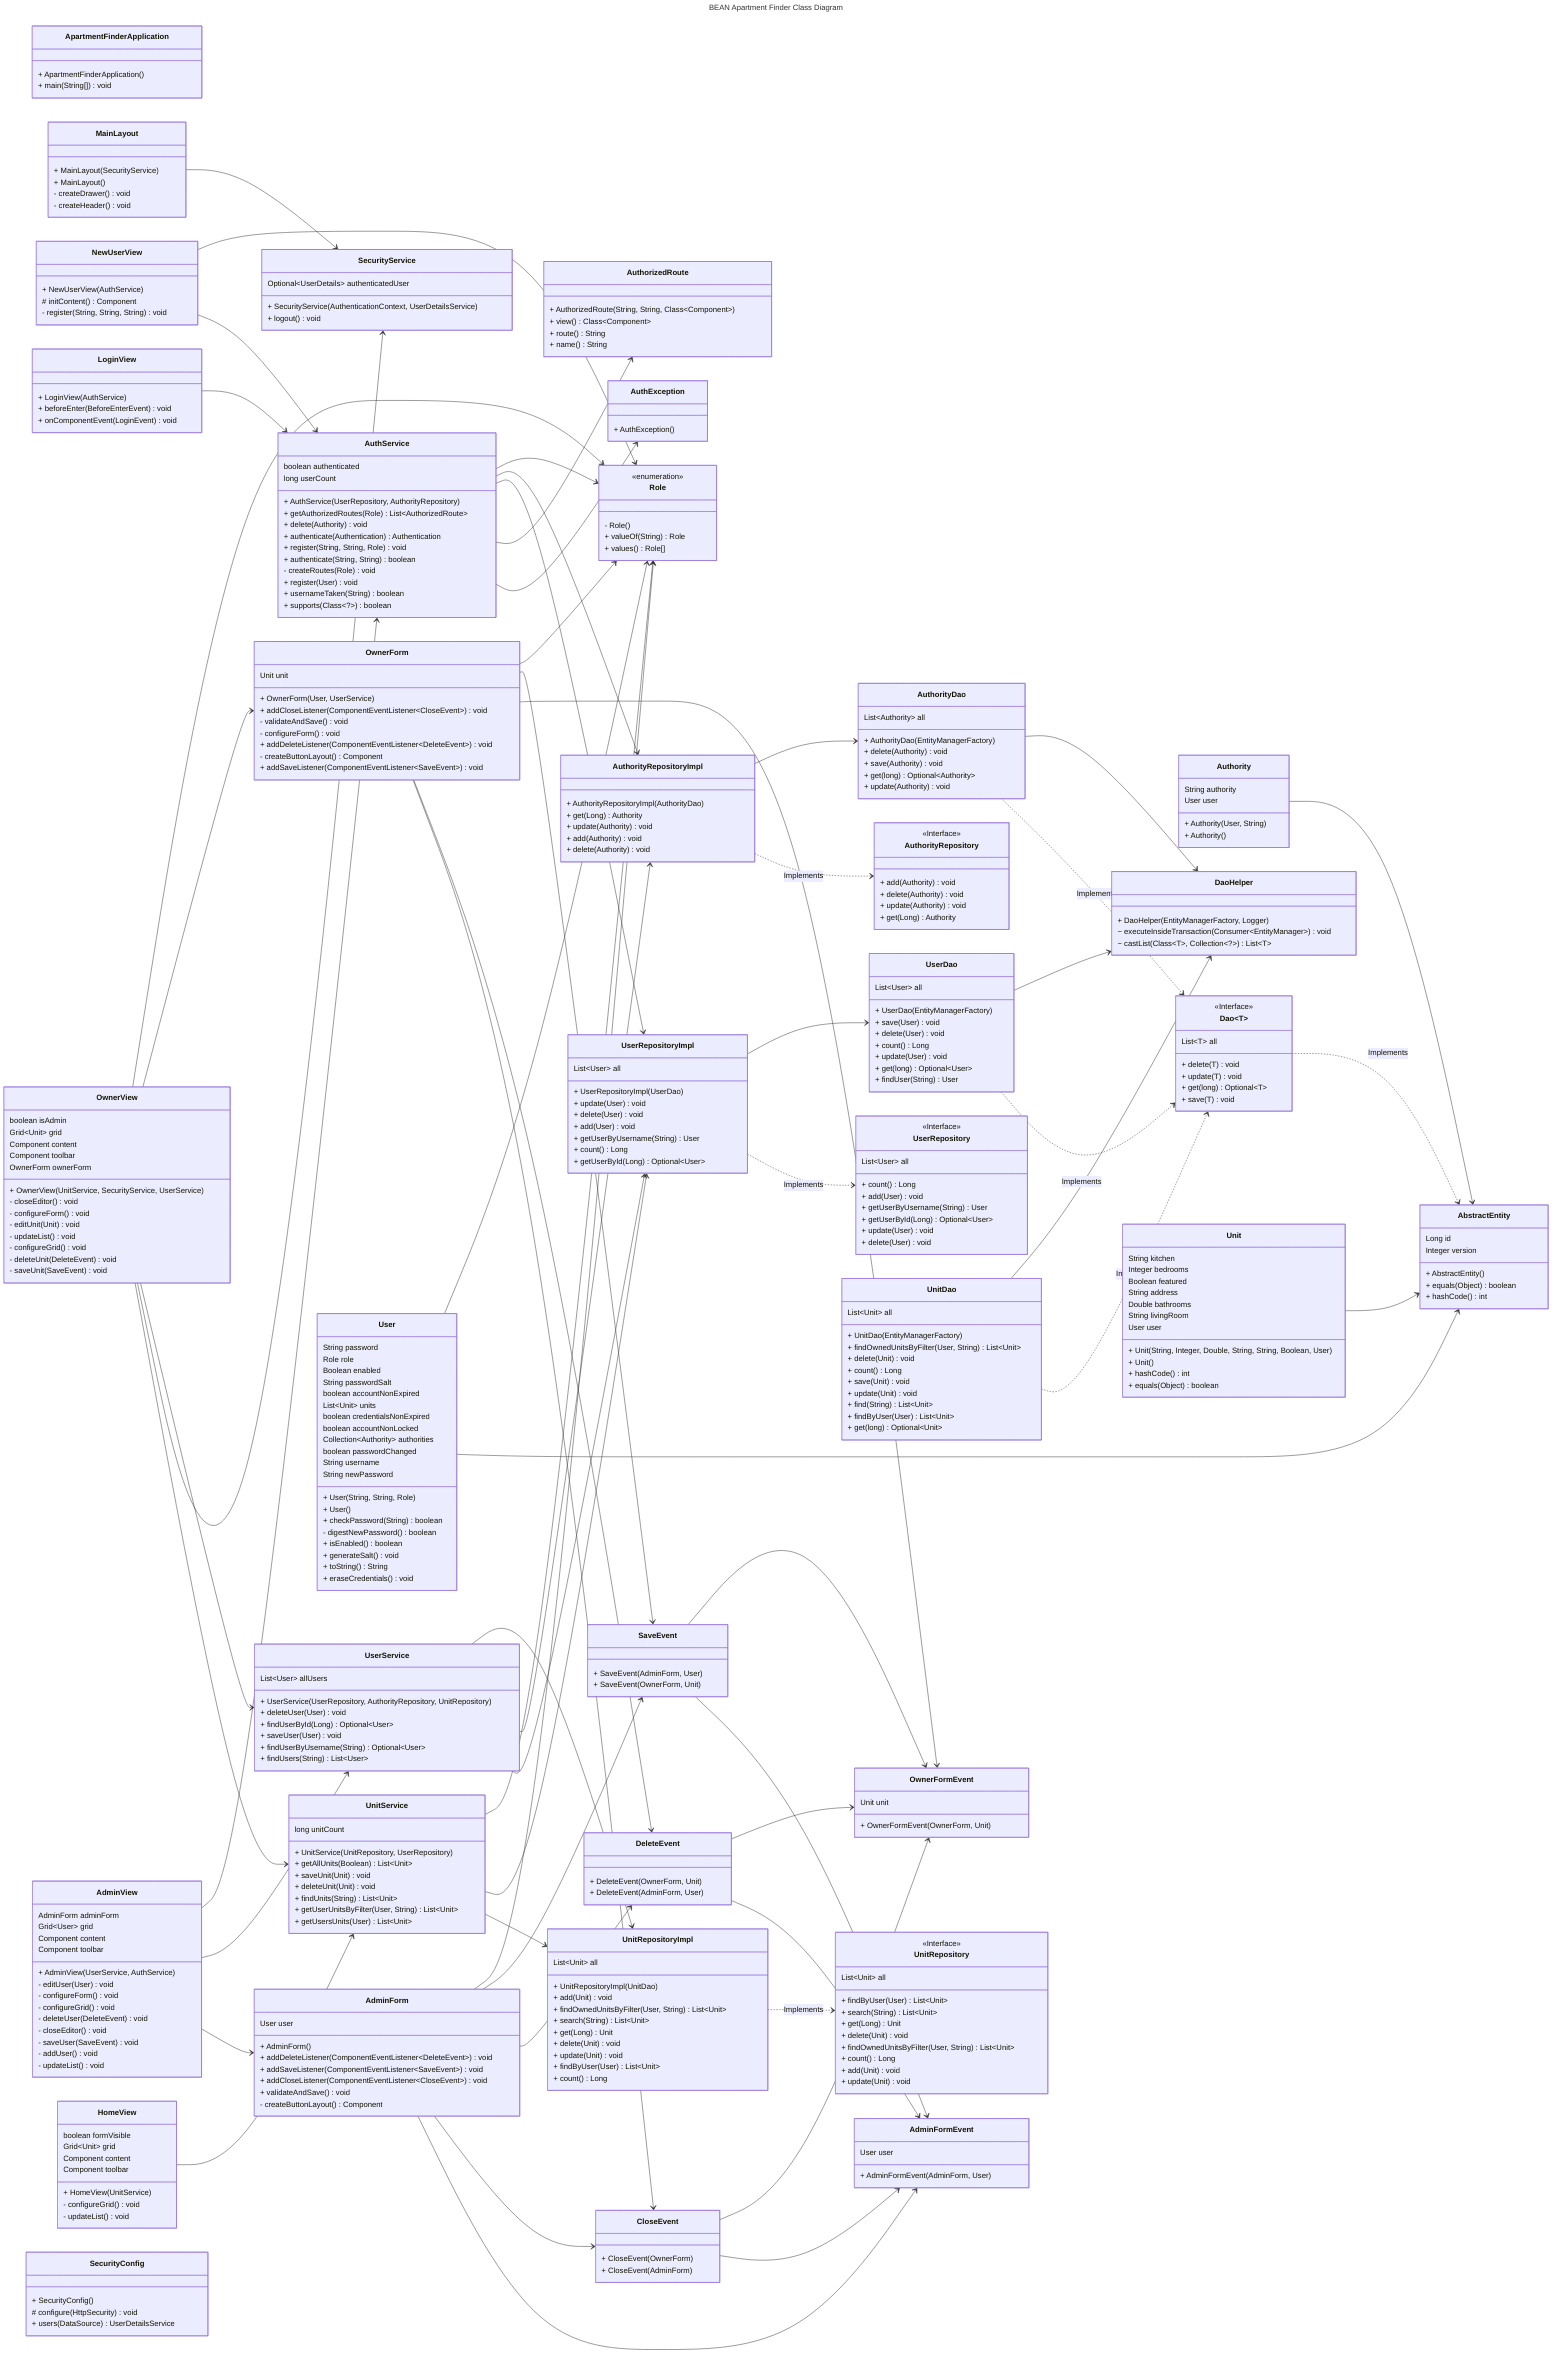 ---
title: BEAN Apartment Finder Class Diagram
---
classDiagram
direction LR
class ApartmentFinderApplication {
    + ApartmentFinderApplication()
    + main(String[]) void
}
class AbstractEntity {
  + AbstractEntity()
  + equals(Object) boolean
  + hashCode() int
   Long id
   Integer version
}
class AdminForm {
  + AdminForm()
  + addDeleteListener(ComponentEventListener~DeleteEvent~) void
  + addSaveListener(ComponentEventListener~SaveEvent~) void
  + addCloseListener(ComponentEventListener~CloseEvent~) void
  + validateAndSave() void
  - createButtonLayout() Component
   User user
}
class AdminFormEvent {
  + AdminFormEvent(AdminForm, User) 
   User user
}
class AdminView {
  + AdminView(UserService, AuthService) 
  - editUser(User) void
  - configureForm() void
  - configureGrid() void
  - deleteUser(DeleteEvent) void
  - closeEditor() void
  - saveUser(SaveEvent) void
  - addUser() void
  - updateList() void
   AdminForm adminForm
   Grid~User~ grid
   Component content
   Component toolbar
}
class AuthException {
  + AuthException() 
}
class AuthService {
  + AuthService(UserRepository, AuthorityRepository)
  + getAuthorizedRoutes(Role) List~AuthorizedRoute~
  + delete(Authority) void
  + authenticate(Authentication) Authentication
  + register(String, String, Role) void
  + authenticate(String, String) boolean
  - createRoutes(Role) void
  + register(User) void
  + usernameTaken(String) boolean
  + supports(Class~?~) boolean
   boolean authenticated
   long userCount
}
class Authority {
  + Authority(User, String) 
  + Authority() 
   String authority
   User user
}
class AuthorityDao {
  + AuthorityDao(EntityManagerFactory) 
  + delete(Authority) void
  + save(Authority) void
  + get(long) Optional~Authority~
  + update(Authority) void
   List~Authority~ all
}
class AuthorityRepository {
<<Interface>>
  + add(Authority) void
  + delete(Authority) void
  + update(Authority) void
  + get(Long) Authority
}
class AuthorityRepositoryImpl {
  + AuthorityRepositoryImpl(AuthorityDao) 
  + get(Long) Authority
  + update(Authority) void
  + add(Authority) void
  + delete(Authority) void
}
class AuthorizedRoute {
  + AuthorizedRoute(String, String, Class~Component~) 
  + view() Class~Component~
  + route() String
  + name() String
}
class CloseEvent {
  + CloseEvent(OwnerForm) 
}
class CloseEvent {
  + CloseEvent(AdminForm) 
}
class Dao~T~ {
<<Interface>>
  + delete(T) void
  + update(T) void
  + get(long) Optional~T~
  + save(T) void
   List~T~ all
}
class DaoHelper {
  + DaoHelper(EntityManagerFactory, Logger) 
  ~ executeInsideTransaction(Consumer~EntityManager~) void
  ~ castList(Class~T~, Collection~?~) List~T~
}
class DeleteEvent {
  + DeleteEvent(OwnerForm, Unit) 
}
class DeleteEvent {
  + DeleteEvent(AdminForm, User) 
}
class HomeView {
  + HomeView(UnitService) 
  - configureGrid() void
  - updateList() void
   boolean formVisible
   Grid~Unit~ grid
   Component content
   Component toolbar
}
class LoginView {
  + LoginView(AuthService) 
  + beforeEnter(BeforeEnterEvent) void
  + onComponentEvent(LoginEvent) void
}
class MainLayout {
  + MainLayout(SecurityService) 
  + MainLayout() 
  - createDrawer() void
  - createHeader() void
}
class NewUserView {
  + NewUserView(AuthService) 
  # initContent() Component
  - register(String, String, String) void
}
class OwnerForm {
  + OwnerForm(User, UserService)
  + addCloseListener(ComponentEventListener~CloseEvent~) void
  - validateAndSave() void
  - configureForm() void
  + addDeleteListener(ComponentEventListener~DeleteEvent~) void
  - createButtonLayout() Component
  + addSaveListener(ComponentEventListener~SaveEvent~) void
   Unit unit
}
class OwnerFormEvent {
  + OwnerFormEvent(OwnerForm, Unit) 
   Unit unit
}
class OwnerView {
  + OwnerView(UnitService, SecurityService, UserService) 
  - closeEditor() void
  - configureForm() void
  - editUnit(Unit) void
  - updateList() void
  - configureGrid() void
  - deleteUnit(DeleteEvent) void
  - saveUnit(SaveEvent) void
   boolean isAdmin
   Grid~Unit~ grid
   Component content
   Component toolbar
   OwnerForm ownerForm
}
class Role {
<<enumeration>>
  - Role() 
  + valueOf(String) Role
  + values() Role[]
}
class SaveEvent {
  + SaveEvent(AdminForm, User) 
}
class SaveEvent {
  + SaveEvent(OwnerForm, Unit) 
}
class SecurityConfig {
  + SecurityConfig() 
  # configure(HttpSecurity) void
  + users(DataSource) UserDetailsService
}
class SecurityService {
  + SecurityService(AuthenticationContext, UserDetailsService) 
  + logout() void
   Optional~UserDetails~ authenticatedUser
}
class Unit {
  + Unit(String, Integer, Double, String, String, Boolean, User) 
  + Unit() 
  + hashCode() int
  + equals(Object) boolean
   String kitchen
   Integer bedrooms
   Boolean featured
   String address
   Double bathrooms
   String livingRoom
   User user
}
class UnitDao {
  + UnitDao(EntityManagerFactory) 
  + findOwnedUnitsByFilter(User, String) List~Unit~
  + delete(Unit) void
  + count() Long
  + save(Unit) void
  + update(Unit) void
  + find(String) List~Unit~
  + findByUser(User) List~Unit~
  + get(long) Optional~Unit~
   List~Unit~ all
}
class UnitRepository {
<<Interface>>
  + findByUser(User) List~Unit~
  + search(String) List~Unit~
  + get(Long) Unit
  + delete(Unit) void
  + findOwnedUnitsByFilter(User, String) List~Unit~
  + count() Long
  + add(Unit) void
  + update(Unit) void
   List~Unit~ all
}
class UnitRepositoryImpl {
  + UnitRepositoryImpl(UnitDao) 
  + add(Unit) void
  + findOwnedUnitsByFilter(User, String) List~Unit~
  + search(String) List~Unit~
  + get(Long) Unit
  + delete(Unit) void
  + update(Unit) void
  + findByUser(User) List~Unit~
  + count() Long
   List~Unit~ all
}
class UnitService {
  + UnitService(UnitRepository, UserRepository)
  + getAllUnits(Boolean) List~Unit~
  + saveUnit(Unit) void
  + deleteUnit(Unit) void
  + findUnits(String) List~Unit~
  + getUserUnitsByFilter(User, String) List~Unit~
  + getUsersUnits(User) List~Unit~
   long unitCount
}
class User {
  + User(String, String, Role) 
  + User() 
  + checkPassword(String) boolean
  - digestNewPassword() boolean
  + isEnabled() boolean
  + generateSalt() void
  + toString() String
  + eraseCredentials() void
   String password
   Role role
   Boolean enabled
   String passwordSalt
   boolean accountNonExpired
   List~Unit~ units
   boolean credentialsNonExpired
   boolean accountNonLocked
   Collection~Authority~ authorities
   boolean passwordChanged
   String username
   String newPassword
}
class UserDao {
  + UserDao(EntityManagerFactory) 
  + save(User) void
  + delete(User) void
  + count() Long
  + update(User) void
  + get(long) Optional~User~
  + findUser(String) User
   List~User~ all
}
class UserRepository {
<<Interface>>
  + count() Long
  + add(User) void
  + getUserByUsername(String) User
  + getUserById(Long) Optional~User~
  + update(User) void
  + delete(User) void
   List~User~ all
}
class UserRepositoryImpl {
  + UserRepositoryImpl(UserDao) 
  + update(User) void
  + delete(User) void
  + add(User) void
  + getUserByUsername(String) User
  + count() Long
  + getUserById(Long) Optional~User~
   List~User~ all
}
class UserService {
  + UserService(UserRepository, AuthorityRepository, UnitRepository)
  + deleteUser(User) void
  + findUserById(Long) Optional~User~
  + saveUser(User) void
  + findUserByUsername(String) Optional~User~
  + findUsers(String) List~User~
   List~User~ allUsers
}

AdminForm  -->  AdminFormEvent
AdminForm  -->  CloseEvent
AdminForm  -->  DeleteEvent
AdminForm  -->  SaveEvent
AdminView --> AdminForm
AdminView --> UserService
AdminView --> AuthService
Authority  -->  AbstractEntity
AuthorityDao  ..>  Dao~T~ : Implements
AuthorityDao  -->  DaoHelper
AuthorityRepositoryImpl  ..>  AuthorityRepository : Implements
AuthorityRepositoryImpl --> AuthorityDao
AuthService  -->  AuthException
AuthService  -->  AuthorizedRoute
AuthService --> UserRepositoryImpl
AuthService --> AuthorityRepositoryImpl
CloseEvent  -->  AdminFormEvent
CloseEvent  -->  OwnerFormEvent
LoginView --> AuthService
OwnerForm  -->  CloseEvent 
Dao~T~  ..>  AbstractEntity : Implements
DeleteEvent  -->  AdminFormEvent
OwnerForm  -->  DeleteEvent 
DeleteEvent  -->  OwnerFormEvent 
OwnerForm  -->  OwnerFormEvent
SaveEvent  -->  AdminFormEvent
OwnerForm  -->  SaveEvent
SaveEvent  -->  OwnerFormEvent
Unit  -->  AbstractEntity 
UnitDao  ..>  Dao~T~ : Implements
UnitDao  -->  DaoHelper 
UnitRepositoryImpl  ..>  UnitRepository : Implements
User  -->  AbstractEntity 
UserDao  ..>  Dao~T~ : Implements
UserDao  -->  DaoHelper 
UserRepositoryImpl  ..>  UserRepository : Implements
UserRepositoryImpl --> UserDao
NewUserView --> AuthService
UnitService --> UnitRepositoryImpl
UnitService --> UserRepositoryImpl
UserService --> UserRepositoryImpl
UserService --> AuthorityRepositoryImpl
UserService --> UnitRepositoryImpl
OwnerView --> UnitService
OwnerView --> SecurityService
OwnerView --> UserService
OwnerView --> OwnerForm
MainLayout --> SecurityService
HomeView --> UnitService
User --> Role
AuthService --> Role
AdminForm --> Role
OwnerForm --> Role
UnitService --> Role
OwnerView --> Role
NewUserView --> Role